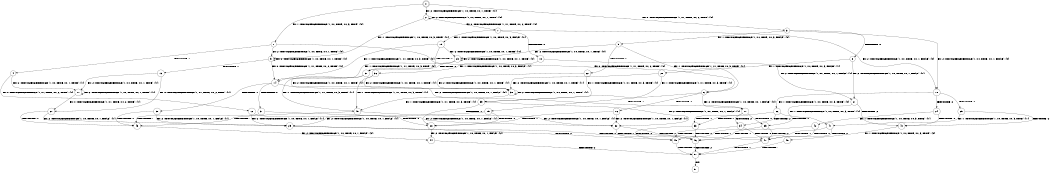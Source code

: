 digraph BCG {
size = "7, 10.5";
center = TRUE;
node [shape = circle];
0 [peripheries = 2];
0 -> 1 [label = "EX !1 !ATOMIC_EXCH_BRANCH (1, +0, TRUE, +0, 3, TRUE) !{0}"];
0 -> 2 [label = "EX !2 !ATOMIC_EXCH_BRANCH (1, +0, TRUE, +0, 1, TRUE) !{0}"];
0 -> 3 [label = "EX !0 !ATOMIC_EXCH_BRANCH (1, +1, TRUE, +0, 2, TRUE) !{0}"];
1 -> 4 [label = "TERMINATE !1"];
1 -> 5 [label = "EX !2 !ATOMIC_EXCH_BRANCH (1, +0, TRUE, +0, 1, TRUE) !{0}"];
1 -> 6 [label = "EX !0 !ATOMIC_EXCH_BRANCH (1, +1, TRUE, +0, 2, TRUE) !{0}"];
2 -> 5 [label = "EX !1 !ATOMIC_EXCH_BRANCH (1, +0, TRUE, +0, 3, TRUE) !{0}"];
2 -> 7 [label = "EX !0 !ATOMIC_EXCH_BRANCH (1, +1, TRUE, +0, 2, TRUE) !{0}"];
2 -> 2 [label = "EX !2 !ATOMIC_EXCH_BRANCH (1, +0, TRUE, +0, 1, TRUE) !{0}"];
3 -> 8 [label = "TERMINATE !0"];
3 -> 9 [label = "EX !1 !ATOMIC_EXCH_BRANCH (1, +0, TRUE, +0, 3, FALSE) !{0}"];
3 -> 10 [label = "EX !2 !ATOMIC_EXCH_BRANCH (1, +0, TRUE, +0, 1, FALSE) !{0}"];
4 -> 11 [label = "EX !2 !ATOMIC_EXCH_BRANCH (1, +0, TRUE, +0, 1, TRUE) !{1}"];
4 -> 12 [label = "EX !0 !ATOMIC_EXCH_BRANCH (1, +1, TRUE, +0, 2, TRUE) !{1}"];
5 -> 13 [label = "TERMINATE !1"];
5 -> 14 [label = "EX !0 !ATOMIC_EXCH_BRANCH (1, +1, TRUE, +0, 2, TRUE) !{0}"];
5 -> 5 [label = "EX !2 !ATOMIC_EXCH_BRANCH (1, +0, TRUE, +0, 1, TRUE) !{0}"];
6 -> 15 [label = "TERMINATE !1"];
6 -> 16 [label = "TERMINATE !0"];
6 -> 17 [label = "EX !2 !ATOMIC_EXCH_BRANCH (1, +0, TRUE, +0, 1, FALSE) !{0}"];
7 -> 18 [label = "TERMINATE !0"];
7 -> 19 [label = "EX !1 !ATOMIC_EXCH_BRANCH (1, +0, TRUE, +0, 3, FALSE) !{0}"];
7 -> 10 [label = "EX !2 !ATOMIC_EXCH_BRANCH (1, +0, TRUE, +0, 1, FALSE) !{0}"];
8 -> 20 [label = "EX !1 !ATOMIC_EXCH_BRANCH (1, +0, TRUE, +0, 3, FALSE) !{1}"];
8 -> 21 [label = "EX !2 !ATOMIC_EXCH_BRANCH (1, +0, TRUE, +0, 1, FALSE) !{1}"];
9 -> 22 [label = "TERMINATE !0"];
9 -> 23 [label = "EX !2 !ATOMIC_EXCH_BRANCH (1, +0, TRUE, +0, 1, TRUE) !{0}"];
9 -> 6 [label = "EX !1 !ATOMIC_EXCH_BRANCH (1, +1, TRUE, +0, 3, TRUE) !{0}"];
10 -> 24 [label = "TERMINATE !2"];
10 -> 25 [label = "TERMINATE !0"];
10 -> 26 [label = "EX !1 !ATOMIC_EXCH_BRANCH (1, +0, TRUE, +0, 3, TRUE) !{0}"];
11 -> 27 [label = "EX !0 !ATOMIC_EXCH_BRANCH (1, +1, TRUE, +0, 2, TRUE) !{1}"];
11 -> 11 [label = "EX !2 !ATOMIC_EXCH_BRANCH (1, +0, TRUE, +0, 1, TRUE) !{1}"];
12 -> 28 [label = "TERMINATE !0"];
12 -> 29 [label = "EX !2 !ATOMIC_EXCH_BRANCH (1, +0, TRUE, +0, 1, FALSE) !{1}"];
13 -> 11 [label = "EX !2 !ATOMIC_EXCH_BRANCH (1, +0, TRUE, +0, 1, TRUE) !{1}"];
13 -> 27 [label = "EX !0 !ATOMIC_EXCH_BRANCH (1, +1, TRUE, +0, 2, TRUE) !{1}"];
14 -> 30 [label = "TERMINATE !1"];
14 -> 31 [label = "TERMINATE !0"];
14 -> 17 [label = "EX !2 !ATOMIC_EXCH_BRANCH (1, +0, TRUE, +0, 1, FALSE) !{0}"];
15 -> 28 [label = "TERMINATE !0"];
15 -> 29 [label = "EX !2 !ATOMIC_EXCH_BRANCH (1, +0, TRUE, +0, 1, FALSE) !{1}"];
16 -> 28 [label = "TERMINATE !1"];
16 -> 32 [label = "EX !2 !ATOMIC_EXCH_BRANCH (1, +0, TRUE, +0, 1, FALSE) !{1}"];
17 -> 33 [label = "TERMINATE !1"];
17 -> 34 [label = "TERMINATE !2"];
17 -> 35 [label = "TERMINATE !0"];
18 -> 21 [label = "EX !2 !ATOMIC_EXCH_BRANCH (1, +0, TRUE, +0, 1, FALSE) !{1}"];
18 -> 36 [label = "EX !1 !ATOMIC_EXCH_BRANCH (1, +0, TRUE, +0, 3, FALSE) !{1}"];
19 -> 37 [label = "TERMINATE !0"];
19 -> 23 [label = "EX !2 !ATOMIC_EXCH_BRANCH (1, +0, TRUE, +0, 1, TRUE) !{0}"];
19 -> 14 [label = "EX !1 !ATOMIC_EXCH_BRANCH (1, +1, TRUE, +0, 3, TRUE) !{0}"];
20 -> 38 [label = "EX !2 !ATOMIC_EXCH_BRANCH (1, +0, TRUE, +0, 1, TRUE) !{1}"];
20 -> 39 [label = "EX !1 !ATOMIC_EXCH_BRANCH (1, +1, TRUE, +0, 3, TRUE) !{1}"];
21 -> 40 [label = "TERMINATE !2"];
21 -> 41 [label = "EX !1 !ATOMIC_EXCH_BRANCH (1, +0, TRUE, +0, 3, TRUE) !{1}"];
22 -> 39 [label = "EX !1 !ATOMIC_EXCH_BRANCH (1, +1, TRUE, +0, 3, TRUE) !{1}"];
22 -> 38 [label = "EX !2 !ATOMIC_EXCH_BRANCH (1, +0, TRUE, +0, 1, TRUE) !{1}"];
23 -> 37 [label = "TERMINATE !0"];
23 -> 23 [label = "EX !2 !ATOMIC_EXCH_BRANCH (1, +0, TRUE, +0, 1, TRUE) !{0}"];
23 -> 14 [label = "EX !1 !ATOMIC_EXCH_BRANCH (1, +1, TRUE, +0, 3, TRUE) !{0}"];
24 -> 40 [label = "TERMINATE !0"];
24 -> 42 [label = "EX !1 !ATOMIC_EXCH_BRANCH (1, +0, TRUE, +0, 3, TRUE) !{1}"];
25 -> 40 [label = "TERMINATE !2"];
25 -> 41 [label = "EX !1 !ATOMIC_EXCH_BRANCH (1, +0, TRUE, +0, 3, TRUE) !{1}"];
26 -> 33 [label = "TERMINATE !1"];
26 -> 34 [label = "TERMINATE !2"];
26 -> 35 [label = "TERMINATE !0"];
27 -> 43 [label = "TERMINATE !0"];
27 -> 29 [label = "EX !2 !ATOMIC_EXCH_BRANCH (1, +0, TRUE, +0, 1, FALSE) !{1}"];
28 -> 44 [label = "EX !2 !ATOMIC_EXCH_BRANCH (1, +0, TRUE, +0, 1, FALSE) !{2}"];
29 -> 45 [label = "TERMINATE !2"];
29 -> 46 [label = "TERMINATE !0"];
30 -> 29 [label = "EX !2 !ATOMIC_EXCH_BRANCH (1, +0, TRUE, +0, 1, FALSE) !{1}"];
30 -> 43 [label = "TERMINATE !0"];
31 -> 32 [label = "EX !2 !ATOMIC_EXCH_BRANCH (1, +0, TRUE, +0, 1, FALSE) !{1}"];
31 -> 43 [label = "TERMINATE !1"];
32 -> 46 [label = "TERMINATE !1"];
32 -> 47 [label = "TERMINATE !2"];
33 -> 45 [label = "TERMINATE !2"];
33 -> 46 [label = "TERMINATE !0"];
34 -> 45 [label = "TERMINATE !1"];
34 -> 47 [label = "TERMINATE !0"];
35 -> 46 [label = "TERMINATE !1"];
35 -> 47 [label = "TERMINATE !2"];
36 -> 38 [label = "EX !2 !ATOMIC_EXCH_BRANCH (1, +0, TRUE, +0, 1, TRUE) !{1}"];
36 -> 48 [label = "EX !1 !ATOMIC_EXCH_BRANCH (1, +1, TRUE, +0, 3, TRUE) !{1}"];
37 -> 38 [label = "EX !2 !ATOMIC_EXCH_BRANCH (1, +0, TRUE, +0, 1, TRUE) !{1}"];
37 -> 48 [label = "EX !1 !ATOMIC_EXCH_BRANCH (1, +1, TRUE, +0, 3, TRUE) !{1}"];
38 -> 38 [label = "EX !2 !ATOMIC_EXCH_BRANCH (1, +0, TRUE, +0, 1, TRUE) !{1}"];
38 -> 48 [label = "EX !1 !ATOMIC_EXCH_BRANCH (1, +1, TRUE, +0, 3, TRUE) !{1}"];
39 -> 28 [label = "TERMINATE !1"];
39 -> 32 [label = "EX !2 !ATOMIC_EXCH_BRANCH (1, +0, TRUE, +0, 1, FALSE) !{1}"];
40 -> 49 [label = "EX !1 !ATOMIC_EXCH_BRANCH (1, +0, TRUE, +0, 3, TRUE) !{2}"];
41 -> 46 [label = "TERMINATE !1"];
41 -> 47 [label = "TERMINATE !2"];
42 -> 45 [label = "TERMINATE !1"];
42 -> 47 [label = "TERMINATE !0"];
43 -> 44 [label = "EX !2 !ATOMIC_EXCH_BRANCH (1, +0, TRUE, +0, 1, FALSE) !{2}"];
44 -> 50 [label = "TERMINATE !2"];
45 -> 50 [label = "TERMINATE !0"];
46 -> 50 [label = "TERMINATE !2"];
47 -> 50 [label = "TERMINATE !1"];
48 -> 43 [label = "TERMINATE !1"];
48 -> 32 [label = "EX !2 !ATOMIC_EXCH_BRANCH (1, +0, TRUE, +0, 1, FALSE) !{1}"];
49 -> 50 [label = "TERMINATE !1"];
50 -> 51 [label = "exit"];
}

